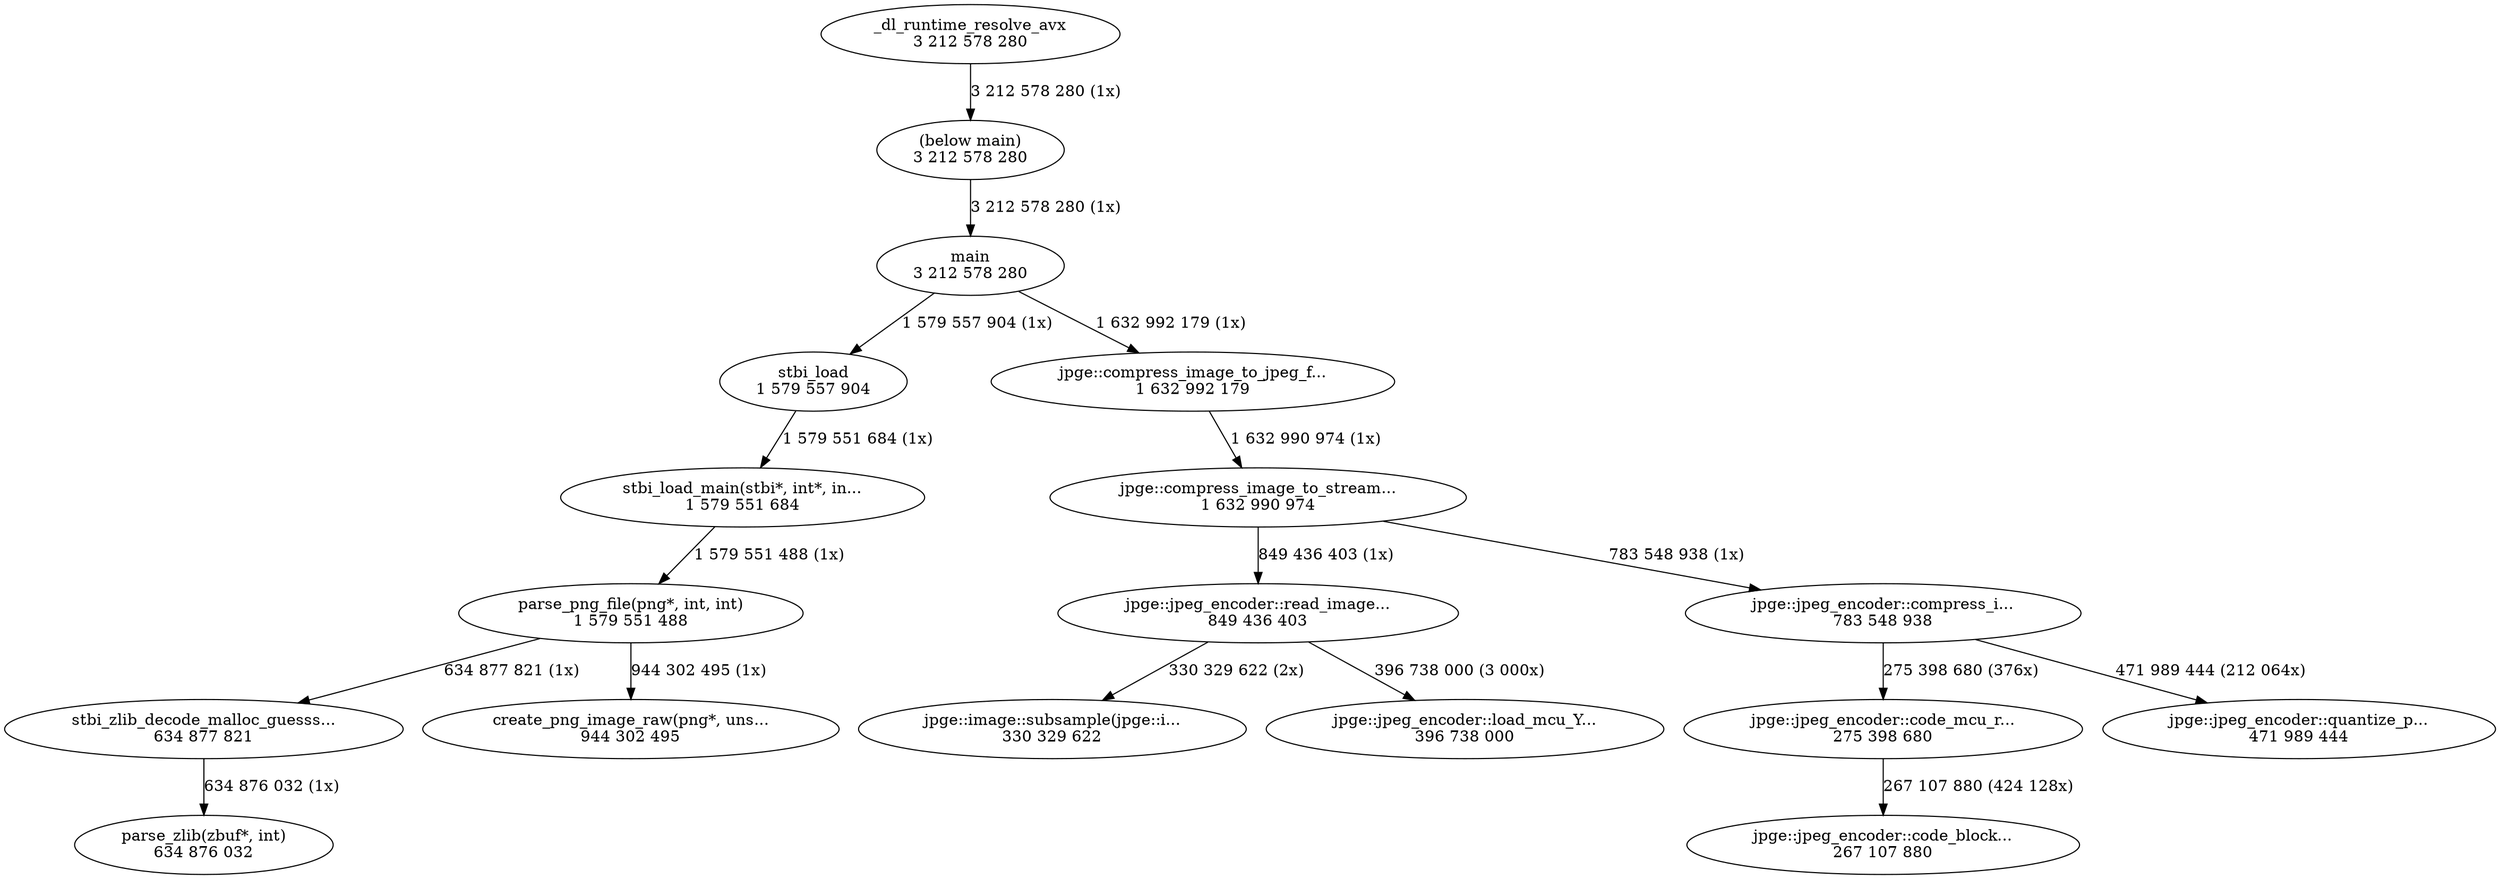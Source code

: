 digraph "callgraph" {
  F2a24018 [label="(below main)\n3 212 578 280"];
  F2a25758 [label="main\n3 212 578 280"];
  F2a54ea8 [label="_dl_runtime_resolve_avx\n3 212 578 280"];
  F2ad8e88 [label="stbi_load\n1 579 557 904"];
  F2ada598 [label="jpge::compress_image_to_jpeg_f...\n1 632 992 179"];
  F2adce48 [label="stbi_zlib_decode_malloc_guesss...\n634 877 821"];
  F2add2c8 [label="parse_zlib(zbuf*, int)\n634 876 032"];
  F2add7d8 [label="create_png_image_raw(png*, uns...\n944 302 495"];
  F2aded38 [label="parse_png_file(png*, int, int)\n1 579 551 488"];
  F2ae31a8 [label="stbi_load_main(stbi*, int*, in...\n1 579 551 684"];
  F2afd0c8 [label="jpge::image::subsample(jpge::i...\n330 329 622"];
  F2afd718 [label="jpge::compress_image_to_stream...\n1 632 990 974"];
  F2afe6b8 [label="jpge::jpeg_encoder::read_image...\n849 436 403"];
  F2afebb8 [label="jpge::jpeg_encoder::compress_i...\n783 548 938"];
  F2aff778 [label="jpge::jpeg_encoder::load_mcu_Y...\n396 738 000"];
  F2afffd8 [label="jpge::jpeg_encoder::code_mcu_r...\n275 398 680"];
  F2b00738 [label="jpge::jpeg_encoder::code_block...\n267 107 880"];
  F2b04f48 [label="jpge::jpeg_encoder::quantize_p...\n471 989 444"];
  F2a24018 -> F2a25758 [weight=3,label="3 212 578 280 (1x)"];
  F2a25758 -> F2ad8e88 [weight=3,label="1 579 557 904 (1x)"];
  F2a25758 -> F2ada598 [weight=3,label="1 632 992 179 (1x)"];
  F2a54ea8 -> F2a24018 [weight=3,label="3 212 578 280 (1x)"];
  F2ad8e88 -> F2ae31a8 [weight=3,label="1 579 551 684 (1x)"];
  F2ada598 -> F2afd718 [weight=3,label="1 632 990 974 (1x)"];
  F2adce48 -> F2add2c8 [weight=3,label="634 876 032 (1x)"];
  F2aded38 -> F2adce48 [weight=3,label="634 877 821 (1x)"];
  F2aded38 -> F2add7d8 [weight=3,label="944 302 495 (1x)"];
  F2ae31a8 -> F2aded38 [weight=3,label="1 579 551 488 (1x)"];
  F2afd718 -> F2afe6b8 [weight=3,label="849 436 403 (1x)"];
  F2afd718 -> F2afebb8 [weight=3,label="783 548 938 (1x)"];
  F2afe6b8 -> F2afd0c8 [weight=2,label="330 329 622 (2x)"];
  F2afe6b8 -> F2aff778 [weight=2,label="396 738 000 (3 000x)"];
  F2afebb8 -> F2afffd8 [weight=2,label="275 398 680 (376x)"];
  F2afebb8 -> F2b04f48 [weight=2,label="471 989 444 (212 064x)"];
  F2afffd8 -> F2b00738 [weight=2,label="267 107 880 (424 128x)"];
}
